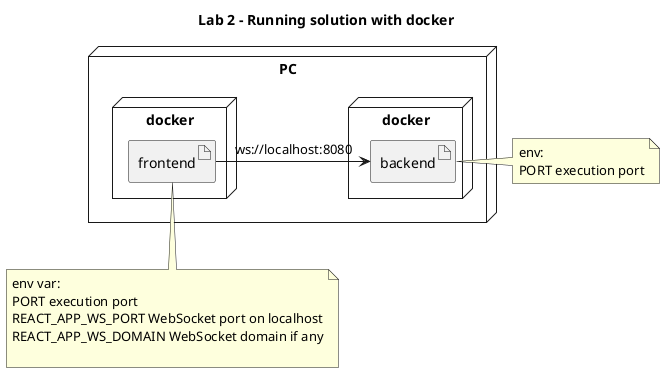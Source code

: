 @startuml
title "Lab 2 - Running solution with docker"
node PC {
    node docker as DockerContainerBackend {
        artifact backend
    }
    
    node docker as DockerContainerFrontend {
        artifact frontend
    }
}

frontend -> backend: ws://localhost:8080

note right of backend
env:
PORT execution port
endnote

note bottom of frontend
env var:
PORT execution port
REACT_APP_WS_PORT WebSocket port on localhost
REACT_APP_WS_DOMAIN WebSocket domain if any

endnote
@enduml